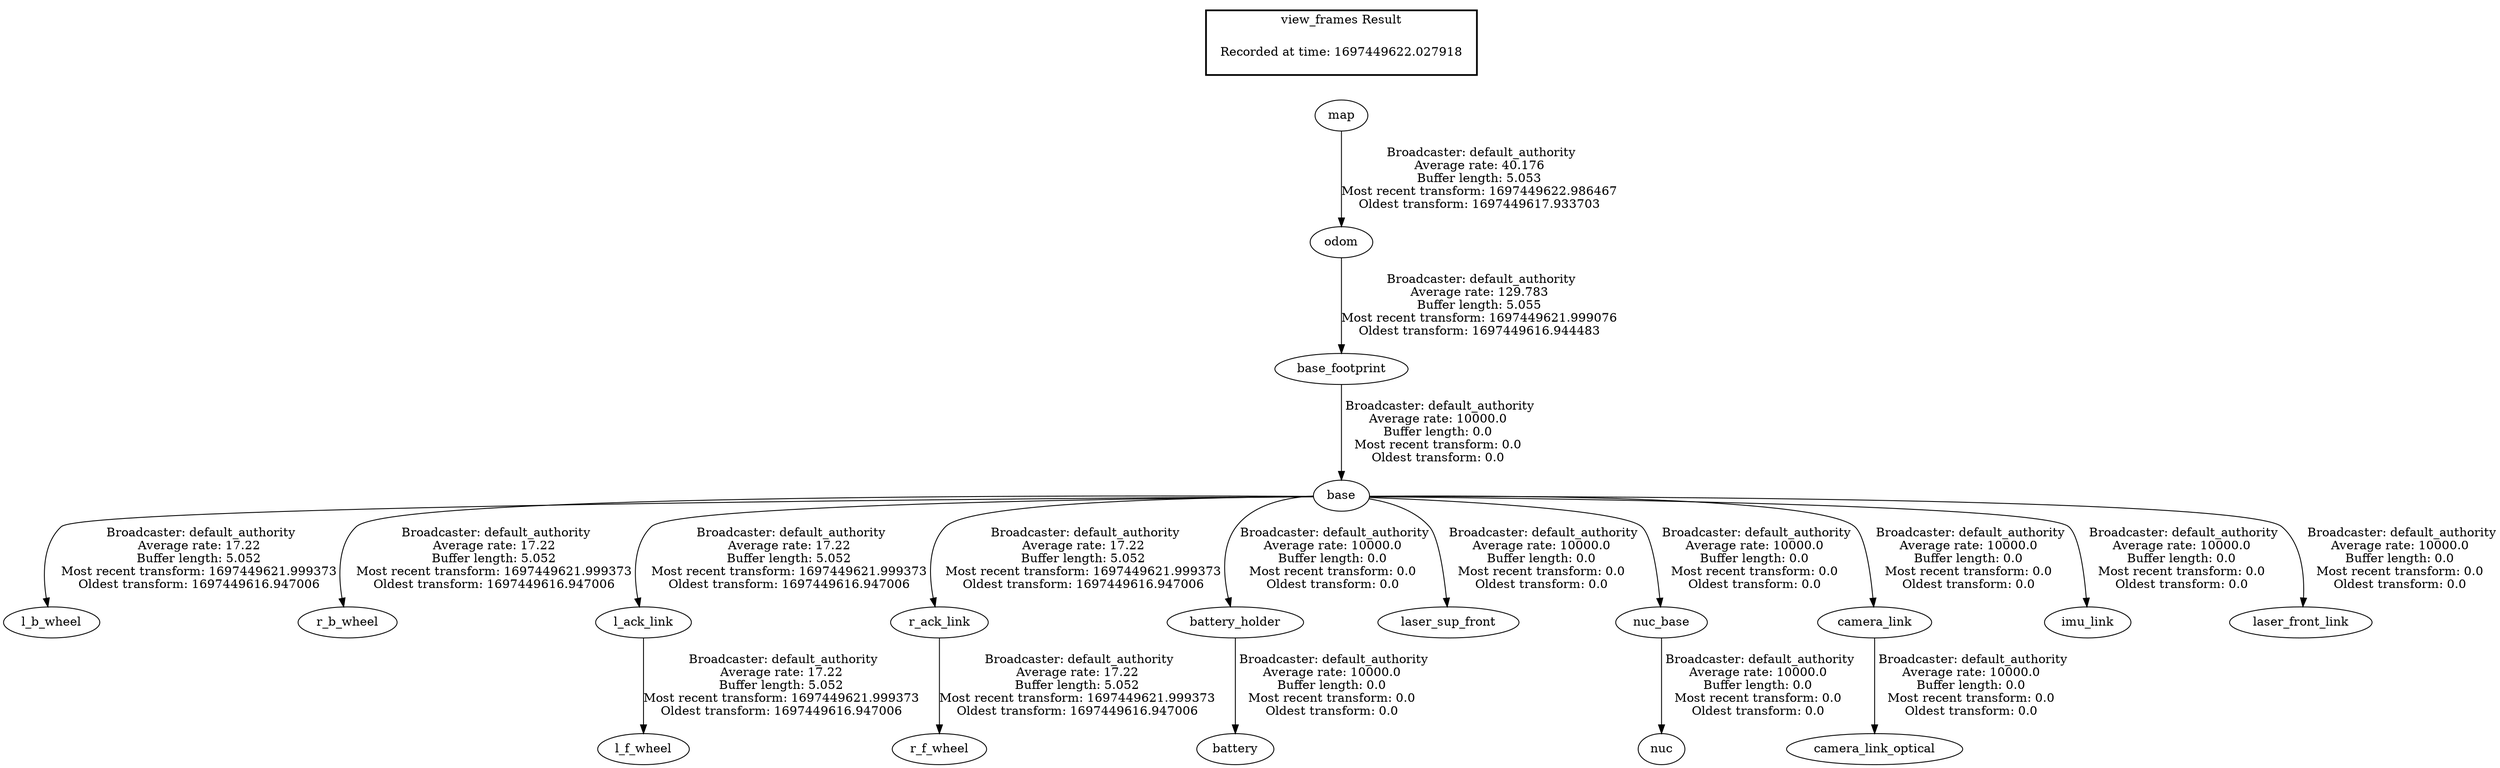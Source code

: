 digraph G {
"base" -> "l_b_wheel"[label=" Broadcaster: default_authority\nAverage rate: 17.22\nBuffer length: 5.052\nMost recent transform: 1697449621.999373\nOldest transform: 1697449616.947006\n"];
"base_footprint" -> "base"[label=" Broadcaster: default_authority\nAverage rate: 10000.0\nBuffer length: 0.0\nMost recent transform: 0.0\nOldest transform: 0.0\n"];
"base" -> "r_b_wheel"[label=" Broadcaster: default_authority\nAverage rate: 17.22\nBuffer length: 5.052\nMost recent transform: 1697449621.999373\nOldest transform: 1697449616.947006\n"];
"base" -> "l_ack_link"[label=" Broadcaster: default_authority\nAverage rate: 17.22\nBuffer length: 5.052\nMost recent transform: 1697449621.999373\nOldest transform: 1697449616.947006\n"];
"l_ack_link" -> "l_f_wheel"[label=" Broadcaster: default_authority\nAverage rate: 17.22\nBuffer length: 5.052\nMost recent transform: 1697449621.999373\nOldest transform: 1697449616.947006\n"];
"base" -> "r_ack_link"[label=" Broadcaster: default_authority\nAverage rate: 17.22\nBuffer length: 5.052\nMost recent transform: 1697449621.999373\nOldest transform: 1697449616.947006\n"];
"r_ack_link" -> "r_f_wheel"[label=" Broadcaster: default_authority\nAverage rate: 17.22\nBuffer length: 5.052\nMost recent transform: 1697449621.999373\nOldest transform: 1697449616.947006\n"];
"base" -> "battery_holder"[label=" Broadcaster: default_authority\nAverage rate: 10000.0\nBuffer length: 0.0\nMost recent transform: 0.0\nOldest transform: 0.0\n"];
"odom" -> "base_footprint"[label=" Broadcaster: default_authority\nAverage rate: 129.783\nBuffer length: 5.055\nMost recent transform: 1697449621.999076\nOldest transform: 1697449616.944483\n"];
"base" -> "laser_sup_front"[label=" Broadcaster: default_authority\nAverage rate: 10000.0\nBuffer length: 0.0\nMost recent transform: 0.0\nOldest transform: 0.0\n"];
"base" -> "nuc_base"[label=" Broadcaster: default_authority\nAverage rate: 10000.0\nBuffer length: 0.0\nMost recent transform: 0.0\nOldest transform: 0.0\n"];
"battery_holder" -> "battery"[label=" Broadcaster: default_authority\nAverage rate: 10000.0\nBuffer length: 0.0\nMost recent transform: 0.0\nOldest transform: 0.0\n"];
"base" -> "camera_link"[label=" Broadcaster: default_authority\nAverage rate: 10000.0\nBuffer length: 0.0\nMost recent transform: 0.0\nOldest transform: 0.0\n"];
"camera_link" -> "camera_link_optical"[label=" Broadcaster: default_authority\nAverage rate: 10000.0\nBuffer length: 0.0\nMost recent transform: 0.0\nOldest transform: 0.0\n"];
"base" -> "imu_link"[label=" Broadcaster: default_authority\nAverage rate: 10000.0\nBuffer length: 0.0\nMost recent transform: 0.0\nOldest transform: 0.0\n"];
"base" -> "laser_front_link"[label=" Broadcaster: default_authority\nAverage rate: 10000.0\nBuffer length: 0.0\nMost recent transform: 0.0\nOldest transform: 0.0\n"];
"nuc_base" -> "nuc"[label=" Broadcaster: default_authority\nAverage rate: 10000.0\nBuffer length: 0.0\nMost recent transform: 0.0\nOldest transform: 0.0\n"];
"map" -> "odom"[label=" Broadcaster: default_authority\nAverage rate: 40.176\nBuffer length: 5.053\nMost recent transform: 1697449622.986467\nOldest transform: 1697449617.933703\n"];
edge [style=invis];
 subgraph cluster_legend { style=bold; color=black; label ="view_frames Result";
"Recorded at time: 1697449622.027918"[ shape=plaintext ] ;
}->"map";
}